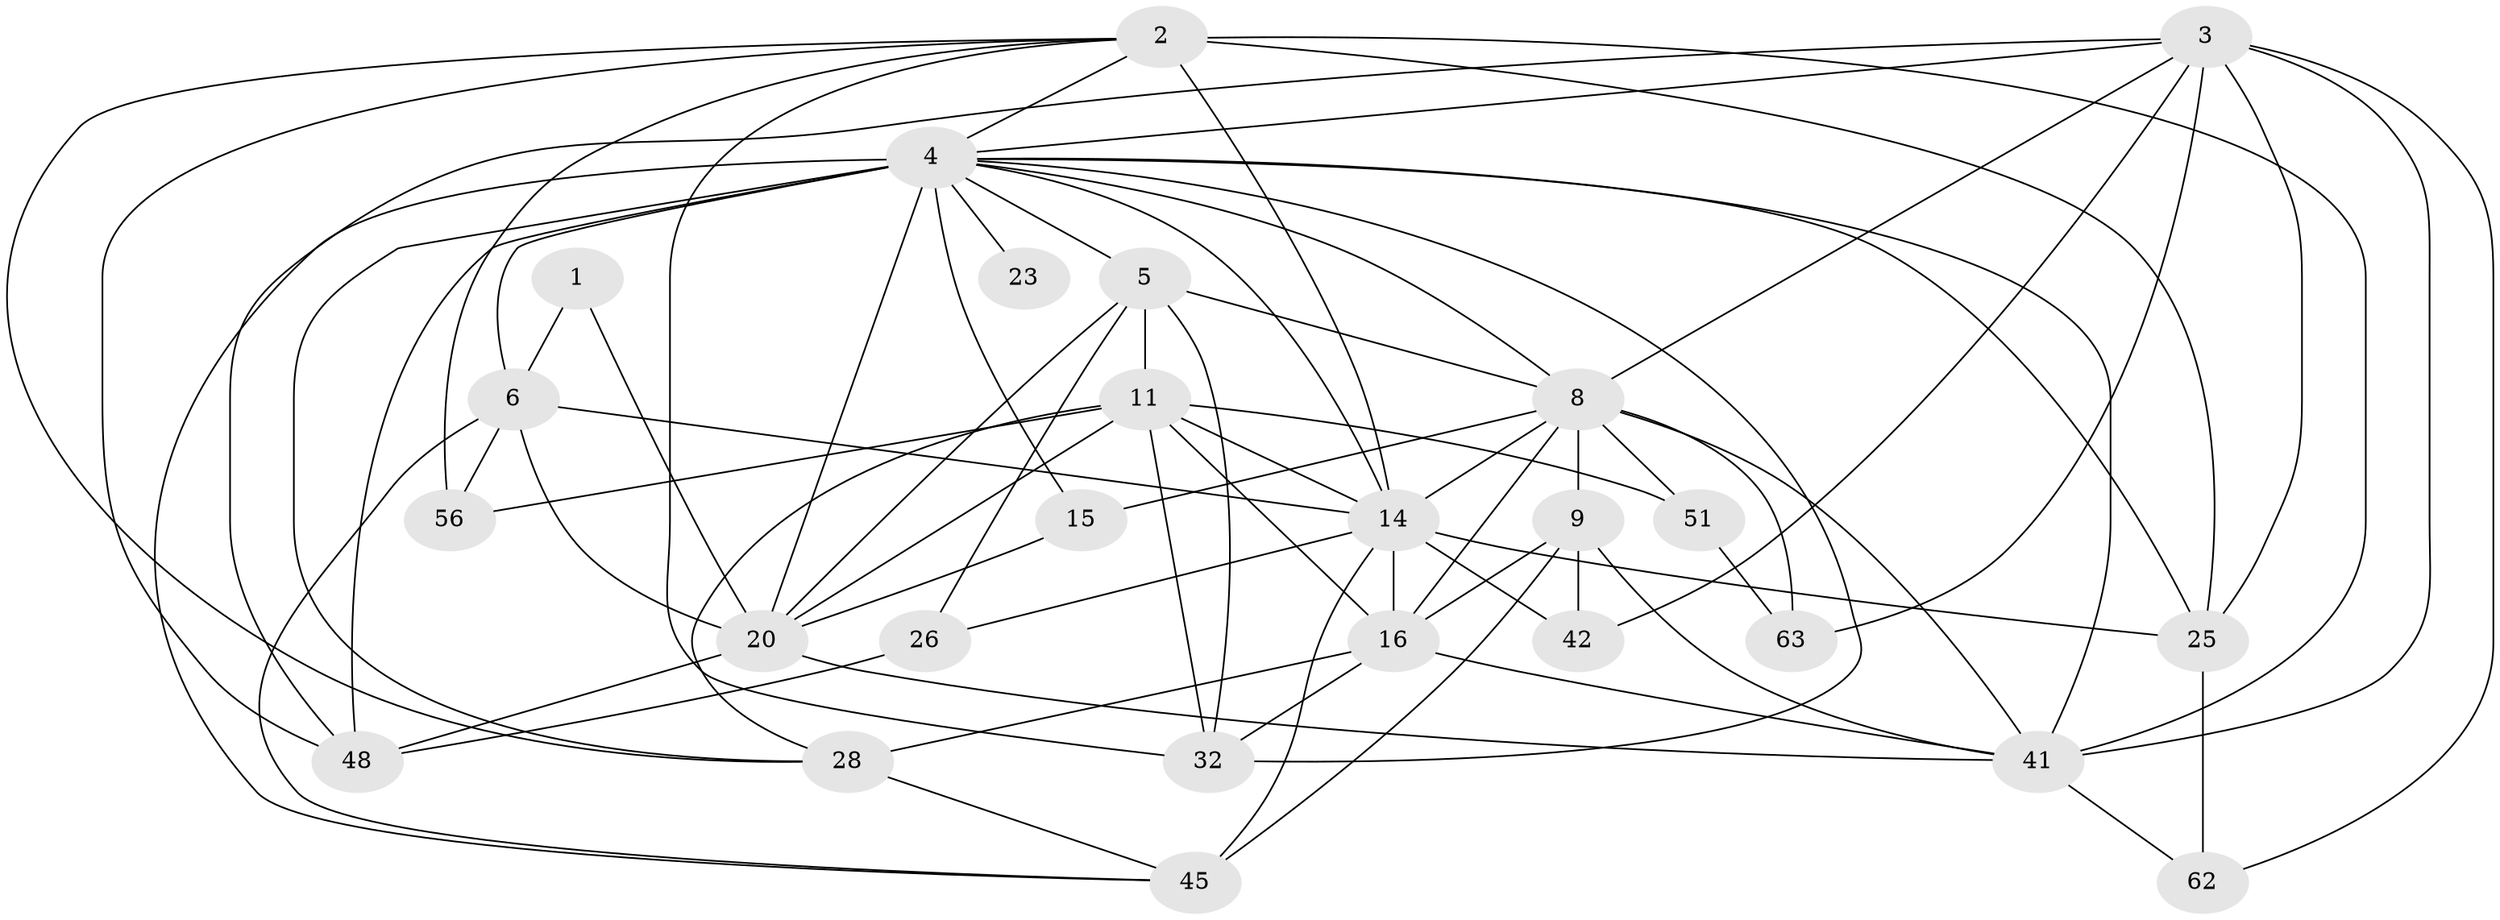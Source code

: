 // original degree distribution, {2: 0.1044776119402985, 3: 0.31343283582089554, 6: 0.04477611940298507, 7: 0.04477611940298507, 5: 0.1791044776119403, 4: 0.2835820895522388, 8: 0.029850746268656716}
// Generated by graph-tools (version 1.1) at 2025/18/03/04/25 18:18:58]
// undirected, 26 vertices, 74 edges
graph export_dot {
graph [start="1"]
  node [color=gray90,style=filled];
  1 [super="+54"];
  2 [super="+12+7+37"];
  3 [super="+55"];
  4 [super="+40+21+22+31+33"];
  5 [super="+10"];
  6 [super="+24+17+19+66"];
  8 [super="+13+59"];
  9 [super="+57+61"];
  11 [super="+27"];
  14 [super="+29+30"];
  15 [super="+35"];
  16 [super="+39"];
  20 [super="+36"];
  23;
  25 [super="+58"];
  26;
  28 [super="+43"];
  32 [super="+34"];
  41 [super="+46"];
  42;
  45 [super="+52"];
  48 [super="+49"];
  51;
  56;
  62;
  63;
  1 -- 20 [weight=2];
  1 -- 6;
  2 -- 32;
  2 -- 41;
  2 -- 56;
  2 -- 25;
  2 -- 14 [weight=3];
  2 -- 4;
  2 -- 48;
  2 -- 28;
  3 -- 42;
  3 -- 48;
  3 -- 63;
  3 -- 62;
  3 -- 25;
  3 -- 8;
  3 -- 4;
  3 -- 41;
  4 -- 20 [weight=3];
  4 -- 5;
  4 -- 25;
  4 -- 6 [weight=4];
  4 -- 23 [weight=2];
  4 -- 32;
  4 -- 14;
  4 -- 8;
  4 -- 48;
  4 -- 45;
  4 -- 15;
  4 -- 28;
  4 -- 41;
  5 -- 20;
  5 -- 26;
  5 -- 11 [weight=2];
  5 -- 8;
  5 -- 32;
  6 -- 20;
  6 -- 56;
  6 -- 14;
  6 -- 45;
  8 -- 9 [weight=2];
  8 -- 16;
  8 -- 51;
  8 -- 15;
  8 -- 63;
  8 -- 14;
  8 -- 41;
  9 -- 45 [weight=2];
  9 -- 42;
  9 -- 41;
  9 -- 16;
  11 -- 20;
  11 -- 32;
  11 -- 51;
  11 -- 56 [weight=2];
  11 -- 14;
  11 -- 16;
  11 -- 28;
  14 -- 25;
  14 -- 26;
  14 -- 16;
  14 -- 42;
  14 -- 45;
  15 -- 20;
  16 -- 32;
  16 -- 28 [weight=2];
  16 -- 41;
  20 -- 48;
  20 -- 41;
  25 -- 62;
  26 -- 48;
  28 -- 45;
  41 -- 62;
  51 -- 63;
}
